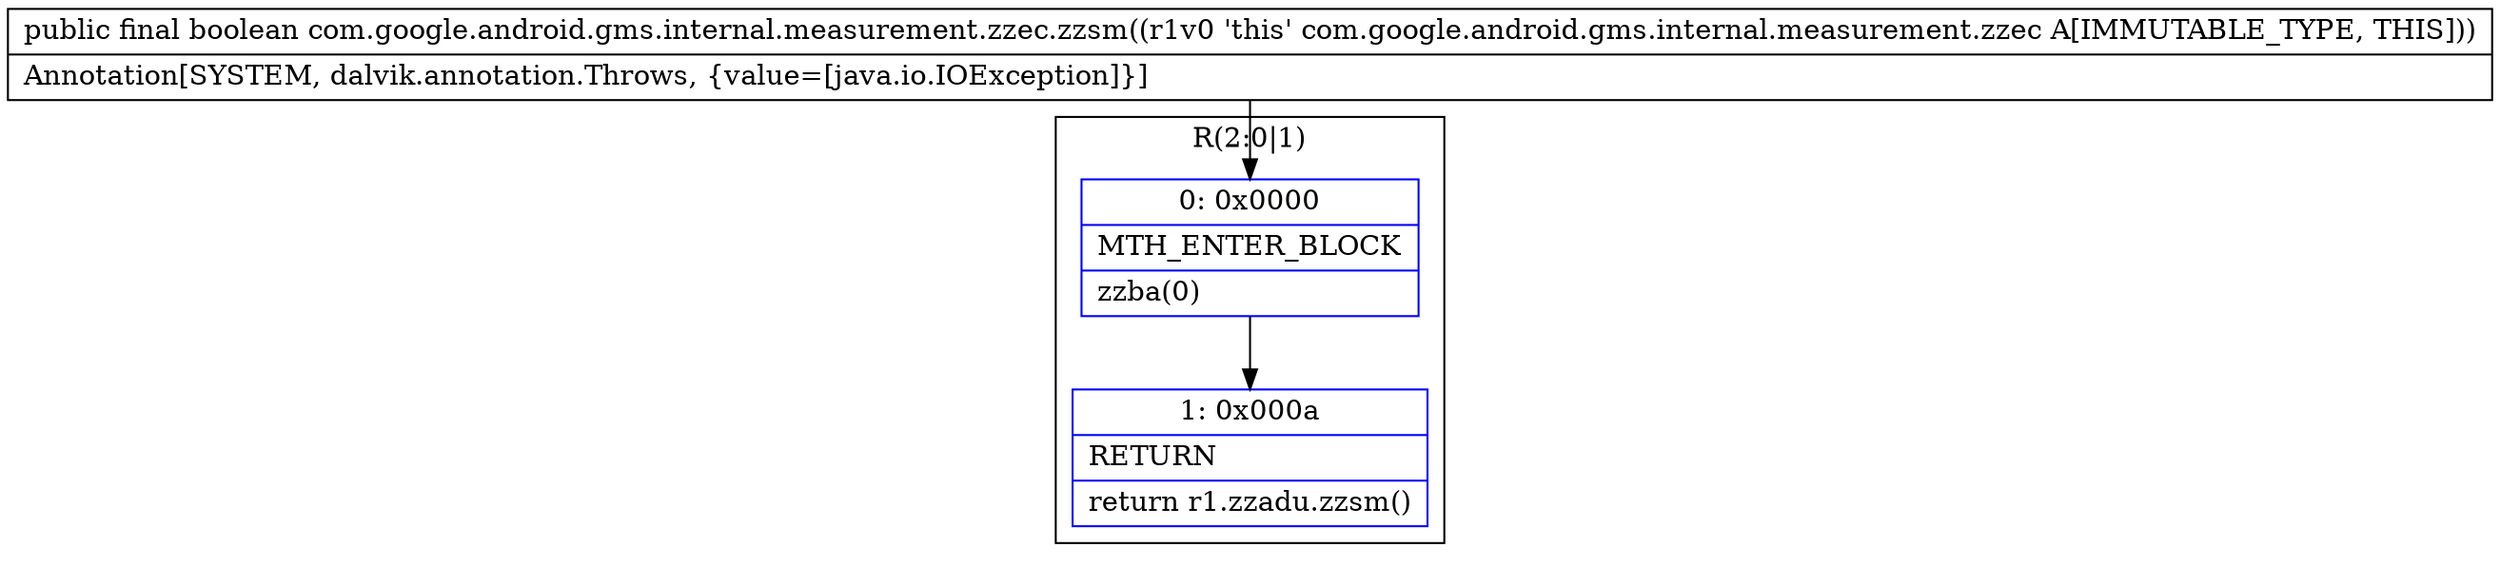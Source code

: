 digraph "CFG forcom.google.android.gms.internal.measurement.zzec.zzsm()Z" {
subgraph cluster_Region_1150785543 {
label = "R(2:0|1)";
node [shape=record,color=blue];
Node_0 [shape=record,label="{0\:\ 0x0000|MTH_ENTER_BLOCK\l|zzba(0)\l}"];
Node_1 [shape=record,label="{1\:\ 0x000a|RETURN\l|return r1.zzadu.zzsm()\l}"];
}
MethodNode[shape=record,label="{public final boolean com.google.android.gms.internal.measurement.zzec.zzsm((r1v0 'this' com.google.android.gms.internal.measurement.zzec A[IMMUTABLE_TYPE, THIS]))  | Annotation[SYSTEM, dalvik.annotation.Throws, \{value=[java.io.IOException]\}]\l}"];
MethodNode -> Node_0;
Node_0 -> Node_1;
}

